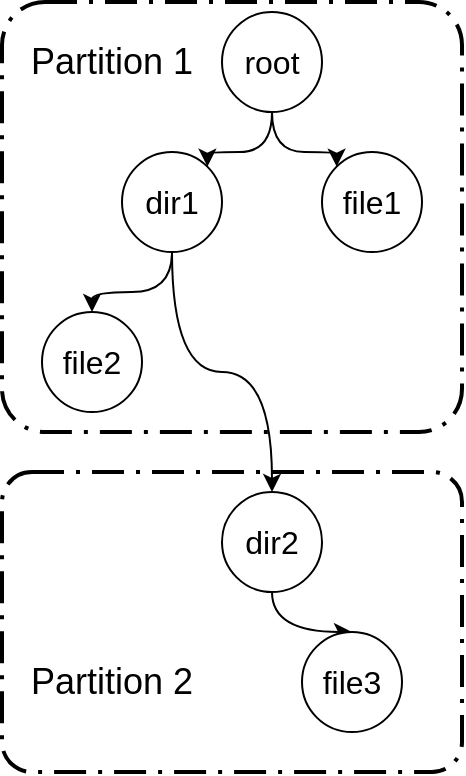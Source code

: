 <mxfile version="12.9.2" type="github">
  <diagram id="HVDZRY3gkyyup217Syen" name="Page-1">
    <mxGraphModel dx="815" dy="477" grid="1" gridSize="10" guides="1" tooltips="1" connect="1" arrows="1" fold="1" page="1" pageScale="1" pageWidth="827" pageHeight="1169" math="0" shadow="0">
      <root>
        <mxCell id="0" />
        <mxCell id="1" parent="0" />
        <mxCell id="jdDZoiehEomall8d7747-11" value="" style="rounded=1;arcSize=10;dashed=1;strokeColor=#000000;fillColor=none;gradientColor=none;dashPattern=8 3 1 3;strokeWidth=2;" vertex="1" parent="1">
          <mxGeometry x="90" y="270" width="230" height="150" as="geometry" />
        </mxCell>
        <mxCell id="jdDZoiehEomall8d7747-9" value="" style="rounded=1;arcSize=10;dashed=1;strokeColor=#000000;fillColor=none;gradientColor=none;dashPattern=8 3 1 3;strokeWidth=2;" vertex="1" parent="1">
          <mxGeometry x="90" y="35" width="230" height="215" as="geometry" />
        </mxCell>
        <mxCell id="jdDZoiehEomall8d7747-13" style="edgeStyle=orthogonalEdgeStyle;orthogonalLoop=1;jettySize=auto;html=1;entryX=1;entryY=0;entryDx=0;entryDy=0;curved=1;" edge="1" parent="1" source="jdDZoiehEomall8d7747-1" target="jdDZoiehEomall8d7747-2">
          <mxGeometry relative="1" as="geometry" />
        </mxCell>
        <mxCell id="jdDZoiehEomall8d7747-15" style="edgeStyle=orthogonalEdgeStyle;curved=1;orthogonalLoop=1;jettySize=auto;html=1;entryX=0;entryY=0;entryDx=0;entryDy=0;" edge="1" parent="1" source="jdDZoiehEomall8d7747-1" target="jdDZoiehEomall8d7747-3">
          <mxGeometry relative="1" as="geometry" />
        </mxCell>
        <mxCell id="jdDZoiehEomall8d7747-1" value="&lt;font style=&quot;font-size: 16px&quot;&gt;root&lt;/font&gt;" style="ellipse;whiteSpace=wrap;html=1;aspect=fixed;" vertex="1" parent="1">
          <mxGeometry x="200" y="40" width="50" height="50" as="geometry" />
        </mxCell>
        <mxCell id="jdDZoiehEomall8d7747-14" style="edgeStyle=orthogonalEdgeStyle;curved=1;orthogonalLoop=1;jettySize=auto;html=1;entryX=0.5;entryY=0;entryDx=0;entryDy=0;" edge="1" parent="1" source="jdDZoiehEomall8d7747-2" target="jdDZoiehEomall8d7747-4">
          <mxGeometry relative="1" as="geometry" />
        </mxCell>
        <mxCell id="jdDZoiehEomall8d7747-16" style="edgeStyle=orthogonalEdgeStyle;curved=1;orthogonalLoop=1;jettySize=auto;html=1;" edge="1" parent="1" source="jdDZoiehEomall8d7747-2" target="jdDZoiehEomall8d7747-5">
          <mxGeometry relative="1" as="geometry" />
        </mxCell>
        <mxCell id="jdDZoiehEomall8d7747-2" value="&lt;font style=&quot;font-size: 16px&quot;&gt;dir1&lt;/font&gt;" style="ellipse;whiteSpace=wrap;html=1;aspect=fixed;" vertex="1" parent="1">
          <mxGeometry x="150" y="110" width="50" height="50" as="geometry" />
        </mxCell>
        <mxCell id="jdDZoiehEomall8d7747-3" value="&lt;font style=&quot;font-size: 16px&quot;&gt;file1&lt;/font&gt;" style="ellipse;whiteSpace=wrap;html=1;aspect=fixed;" vertex="1" parent="1">
          <mxGeometry x="250" y="110" width="50" height="50" as="geometry" />
        </mxCell>
        <mxCell id="jdDZoiehEomall8d7747-4" value="&lt;font style=&quot;font-size: 16px&quot;&gt;file2&lt;/font&gt;" style="ellipse;whiteSpace=wrap;html=1;aspect=fixed;" vertex="1" parent="1">
          <mxGeometry x="110" y="190" width="50" height="50" as="geometry" />
        </mxCell>
        <mxCell id="jdDZoiehEomall8d7747-17" style="edgeStyle=orthogonalEdgeStyle;curved=1;orthogonalLoop=1;jettySize=auto;html=1;entryX=0.5;entryY=0;entryDx=0;entryDy=0;" edge="1" parent="1" source="jdDZoiehEomall8d7747-5" target="jdDZoiehEomall8d7747-6">
          <mxGeometry relative="1" as="geometry" />
        </mxCell>
        <mxCell id="jdDZoiehEomall8d7747-5" value="&lt;font style=&quot;font-size: 16px&quot;&gt;dir2&lt;/font&gt;" style="ellipse;whiteSpace=wrap;html=1;aspect=fixed;" vertex="1" parent="1">
          <mxGeometry x="200" y="280" width="50" height="50" as="geometry" />
        </mxCell>
        <mxCell id="jdDZoiehEomall8d7747-6" value="&lt;font style=&quot;font-size: 16px&quot;&gt;file3&lt;/font&gt;" style="ellipse;whiteSpace=wrap;html=1;aspect=fixed;" vertex="1" parent="1">
          <mxGeometry x="240" y="350" width="50" height="50" as="geometry" />
        </mxCell>
        <mxCell id="jdDZoiehEomall8d7747-10" value="&lt;font style=&quot;font-size: 18px&quot;&gt;Partition 1&lt;/font&gt;" style="text;html=1;strokeColor=none;fillColor=none;align=center;verticalAlign=middle;whiteSpace=wrap;rounded=0;" vertex="1" parent="1">
          <mxGeometry x="100" y="55" width="90" height="20" as="geometry" />
        </mxCell>
        <mxCell id="jdDZoiehEomall8d7747-12" value="&lt;font style=&quot;font-size: 18px&quot;&gt;Partition 2&lt;/font&gt;" style="text;html=1;strokeColor=none;fillColor=none;align=center;verticalAlign=middle;whiteSpace=wrap;rounded=0;" vertex="1" parent="1">
          <mxGeometry x="100" y="365" width="90" height="20" as="geometry" />
        </mxCell>
      </root>
    </mxGraphModel>
  </diagram>
</mxfile>
